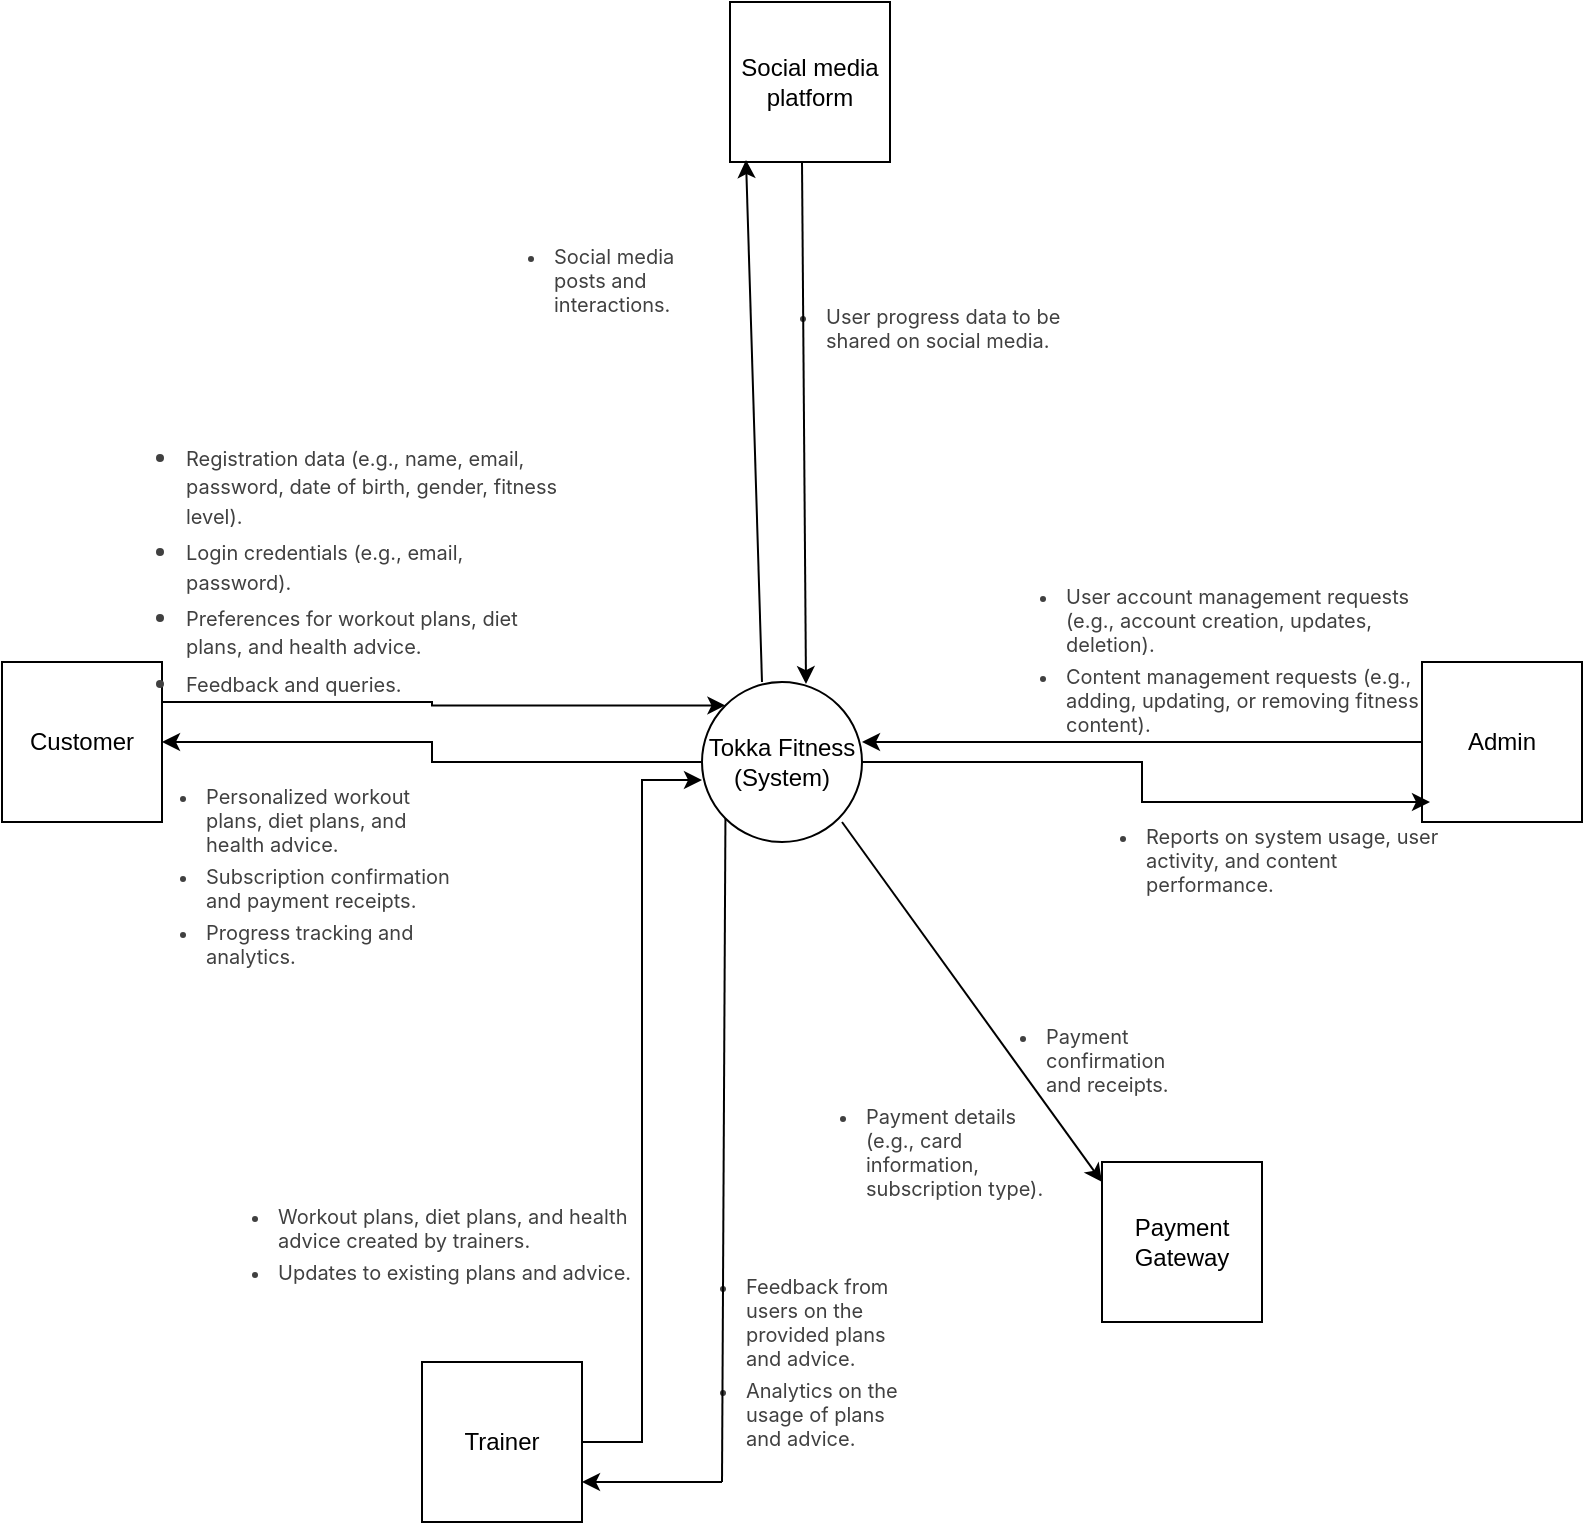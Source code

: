 <mxfile version="26.0.16">
  <diagram name="Page-1" id="M-lTWyibjt6i0ZTYDzBq">
    <mxGraphModel dx="1098" dy="820" grid="1" gridSize="10" guides="1" tooltips="1" connect="1" arrows="1" fold="1" page="1" pageScale="1" pageWidth="827" pageHeight="1169" math="0" shadow="0">
      <root>
        <mxCell id="0" />
        <mxCell id="1" parent="0" />
        <mxCell id="HyWu2Pgf14OXVm07-XL6-7" value="" style="edgeStyle=orthogonalEdgeStyle;rounded=0;orthogonalLoop=1;jettySize=auto;html=1;" edge="1" parent="1" source="HyWu2Pgf14OXVm07-XL6-1" target="HyWu2Pgf14OXVm07-XL6-6">
          <mxGeometry relative="1" as="geometry" />
        </mxCell>
        <mxCell id="HyWu2Pgf14OXVm07-XL6-1" value="Tokka Fitness&lt;div&gt;(System)&lt;/div&gt;" style="ellipse;whiteSpace=wrap;html=1;aspect=fixed;" vertex="1" parent="1">
          <mxGeometry x="360" y="380" width="80" height="80" as="geometry" />
        </mxCell>
        <mxCell id="HyWu2Pgf14OXVm07-XL6-16" style="edgeStyle=orthogonalEdgeStyle;rounded=0;orthogonalLoop=1;jettySize=auto;html=1;entryX=1;entryY=0.375;entryDx=0;entryDy=0;entryPerimeter=0;" edge="1" parent="1" source="HyWu2Pgf14OXVm07-XL6-2" target="HyWu2Pgf14OXVm07-XL6-1">
          <mxGeometry relative="1" as="geometry">
            <mxPoint x="520" y="420" as="targetPoint" />
          </mxGeometry>
        </mxCell>
        <mxCell id="HyWu2Pgf14OXVm07-XL6-2" value="Admin" style="whiteSpace=wrap;html=1;aspect=fixed;" vertex="1" parent="1">
          <mxGeometry x="720" y="370" width="80" height="80" as="geometry" />
        </mxCell>
        <mxCell id="HyWu2Pgf14OXVm07-XL6-3" value="Trainer" style="whiteSpace=wrap;html=1;aspect=fixed;" vertex="1" parent="1">
          <mxGeometry x="220" y="720" width="80" height="80" as="geometry" />
        </mxCell>
        <mxCell id="HyWu2Pgf14OXVm07-XL6-4" value="Payment Gateway" style="whiteSpace=wrap;html=1;aspect=fixed;" vertex="1" parent="1">
          <mxGeometry x="560" y="620" width="80" height="80" as="geometry" />
        </mxCell>
        <mxCell id="HyWu2Pgf14OXVm07-XL6-6" value="Customer" style="whiteSpace=wrap;html=1;aspect=fixed;" vertex="1" parent="1">
          <mxGeometry x="10" y="370" width="80" height="80" as="geometry" />
        </mxCell>
        <mxCell id="HyWu2Pgf14OXVm07-XL6-10" value="" style="edgeStyle=orthogonalEdgeStyle;rounded=0;orthogonalLoop=1;jettySize=auto;html=1;exitX=1;exitY=0.25;exitDx=0;exitDy=0;entryX=0;entryY=0;entryDx=0;entryDy=0;" edge="1" parent="1" source="HyWu2Pgf14OXVm07-XL6-6" target="HyWu2Pgf14OXVm07-XL6-1">
          <mxGeometry relative="1" as="geometry">
            <mxPoint x="225" y="380" as="sourcePoint" />
            <mxPoint x="336.716" y="391.716" as="targetPoint" />
          </mxGeometry>
        </mxCell>
        <mxCell id="HyWu2Pgf14OXVm07-XL6-17" value="&lt;ul style=&quot;margin-top: 4px; margin-bottom: 0px; padding-left: calc(var(--ds-md-zoom)*24px); color: rgb(64, 64, 64); font-family: Inter, system-ui, -apple-system, BlinkMacSystemFont, &amp;quot;Segoe UI&amp;quot;, Roboto, &amp;quot;Noto Sans&amp;quot;, Ubuntu, Cantarell, &amp;quot;Helvetica Neue&amp;quot;, Oxygen, &amp;quot;Open Sans&amp;quot;, sans-serif; font-style: normal; font-variant-ligatures: normal; font-variant-caps: normal; font-weight: 400; letter-spacing: normal; orphans: 2; text-align: left; text-indent: 0px; text-transform: none; widows: 2; word-spacing: 0px; -webkit-text-stroke-width: 0px; white-space: normal; text-decoration-thickness: initial; text-decoration-style: initial; text-decoration-color: initial;&quot;&gt;&lt;li&gt;&lt;p style=&quot;margin-top: 0px; margin-right: 0px; margin-left: 0px; line-height: var(--ds-md-line-height); margin-bottom: 0px !important;&quot;&gt;&lt;font&gt;User account management requests (e.g., account creation, updates, deletion).&lt;/font&gt;&lt;/p&gt;&lt;/li&gt;&lt;li style=&quot;margin-top: 4px;&quot;&gt;&lt;p style=&quot;margin-top: 0px; margin-right: 0px; margin-left: 0px; line-height: var(--ds-md-line-height); margin-bottom: 0px !important;&quot;&gt;&lt;font&gt;Content management requests (e.g., adding, updating, or removing fitness content).&lt;/font&gt;&lt;/p&gt;&lt;/li&gt;&lt;/ul&gt;" style="text;whiteSpace=wrap;html=1;fontSize=10;" vertex="1" parent="1">
          <mxGeometry x="540" y="320" width="180" height="90" as="geometry" />
        </mxCell>
        <mxCell id="HyWu2Pgf14OXVm07-XL6-18" value="&lt;ul style=&quot;margin-top: 4px; margin-bottom: 0px; padding-left: calc(var(--ds-md-zoom)*24px); color: rgb(64, 64, 64); font-family: Inter, system-ui, -apple-system, BlinkMacSystemFont, &amp;quot;Segoe UI&amp;quot;, Roboto, &amp;quot;Noto Sans&amp;quot;, Ubuntu, Cantarell, &amp;quot;Helvetica Neue&amp;quot;, Oxygen, &amp;quot;Open Sans&amp;quot;, sans-serif; font-style: normal; font-variant-ligatures: normal; font-variant-caps: normal; font-weight: 400; letter-spacing: normal; orphans: 2; text-align: left; text-indent: 0px; text-transform: none; widows: 2; word-spacing: 0px; -webkit-text-stroke-width: 0px; white-space: normal; text-decoration-thickness: initial; text-decoration-style: initial; text-decoration-color: initial;&quot;&gt;&lt;li style=&quot;&quot;&gt;&lt;p style=&quot;margin-top: 0px; margin-right: 0px; margin-left: 0px; line-height: var(--ds-md-line-height); margin-bottom: 0px !important;&quot;&gt;&lt;font style=&quot;font-size: 10px;&quot;&gt;Registration data (e.g., name, email, password, date of birth, gender, fitness level).&lt;/font&gt;&lt;/p&gt;&lt;/li&gt;&lt;li style=&quot;margin-top: 4px;&quot;&gt;&lt;p style=&quot;margin-top: 0px; margin-right: 0px; margin-left: 0px; line-height: var(--ds-md-line-height); margin-bottom: 0px !important;&quot;&gt;&lt;font style=&quot;font-size: 10px;&quot;&gt;Login credentials (e.g., email, password).&lt;/font&gt;&lt;/p&gt;&lt;/li&gt;&lt;li style=&quot;margin-top: 4px;&quot;&gt;&lt;p style=&quot;margin-top: 0px; margin-right: 0px; margin-left: 0px; line-height: var(--ds-md-line-height); margin-bottom: 0px !important;&quot;&gt;&lt;font style=&quot;font-size: 10px;&quot;&gt;Preferences for workout plans, diet plans, and health advice.&lt;/font&gt;&lt;/p&gt;&lt;/li&gt;&lt;li style=&quot;margin-top: 4px;&quot;&gt;&lt;p style=&quot;margin-top: 0px; margin-right: 0px; margin-left: 0px; line-height: var(--ds-md-line-height); margin-bottom: 0px !important;&quot;&gt;&lt;font style=&quot;font-size: 10px;&quot;&gt;Feedback and queries.&lt;/font&gt;&lt;/p&gt;&lt;/li&gt;&lt;/ul&gt;" style="text;whiteSpace=wrap;html=1;" vertex="1" parent="1">
          <mxGeometry x="100" y="250" width="196" height="140" as="geometry" />
        </mxCell>
        <mxCell id="HyWu2Pgf14OXVm07-XL6-19" value="&lt;ul style=&quot;margin-top: 4px; margin-bottom: 0px; padding-left: calc(var(--ds-md-zoom)*24px); color: rgb(64, 64, 64); font-family: Inter, system-ui, -apple-system, BlinkMacSystemFont, &amp;quot;Segoe UI&amp;quot;, Roboto, &amp;quot;Noto Sans&amp;quot;, Ubuntu, Cantarell, &amp;quot;Helvetica Neue&amp;quot;, Oxygen, &amp;quot;Open Sans&amp;quot;, sans-serif; font-style: normal; font-variant-ligatures: normal; font-variant-caps: normal; font-weight: 400; letter-spacing: normal; orphans: 2; text-align: left; text-indent: 0px; text-transform: none; widows: 2; word-spacing: 0px; -webkit-text-stroke-width: 0px; white-space: normal; text-decoration-thickness: initial; text-decoration-style: initial; text-decoration-color: initial;&quot;&gt;&lt;li&gt;&lt;p style=&quot;margin-top: 0px; margin-right: 0px; margin-left: 0px; line-height: var(--ds-md-line-height); margin-bottom: 0px !important;&quot;&gt;Personalized workout plans, diet plans, and health advice.&lt;/p&gt;&lt;/li&gt;&lt;li style=&quot;margin-top: 4px;&quot;&gt;&lt;p style=&quot;margin-top: 0px; margin-right: 0px; margin-left: 0px; line-height: var(--ds-md-line-height); margin-bottom: 0px !important;&quot;&gt;Subscription confirmation and payment receipts.&lt;/p&gt;&lt;/li&gt;&lt;li style=&quot;margin-top: 4px;&quot;&gt;&lt;p style=&quot;margin-top: 0px; margin-right: 0px; margin-left: 0px; line-height: var(--ds-md-line-height); margin-bottom: 0px !important;&quot;&gt;Progress tracking and analytics.&lt;/p&gt;&lt;/li&gt;&lt;/ul&gt;" style="text;whiteSpace=wrap;html=1;fontSize=10;" vertex="1" parent="1">
          <mxGeometry x="110" y="420" width="130" height="90" as="geometry" />
        </mxCell>
        <mxCell id="HyWu2Pgf14OXVm07-XL6-20" style="edgeStyle=orthogonalEdgeStyle;rounded=0;orthogonalLoop=1;jettySize=auto;html=1;entryX=0.05;entryY=0.875;entryDx=0;entryDy=0;entryPerimeter=0;" edge="1" parent="1" source="HyWu2Pgf14OXVm07-XL6-1" target="HyWu2Pgf14OXVm07-XL6-2">
          <mxGeometry relative="1" as="geometry" />
        </mxCell>
        <mxCell id="HyWu2Pgf14OXVm07-XL6-21" value="&lt;ul style=&quot;margin-top: 4px; margin-bottom: 0px; padding-left: calc(var(--ds-md-zoom)*24px); color: rgb(64, 64, 64); font-family: Inter, system-ui, -apple-system, BlinkMacSystemFont, &amp;quot;Segoe UI&amp;quot;, Roboto, &amp;quot;Noto Sans&amp;quot;, Ubuntu, Cantarell, &amp;quot;Helvetica Neue&amp;quot;, Oxygen, &amp;quot;Open Sans&amp;quot;, sans-serif; font-style: normal; font-variant-ligatures: normal; font-variant-caps: normal; font-weight: 400; letter-spacing: normal; orphans: 2; text-align: left; text-indent: 0px; text-transform: none; widows: 2; word-spacing: 0px; -webkit-text-stroke-width: 0px; white-space: normal; text-decoration-thickness: initial; text-decoration-style: initial; text-decoration-color: initial;&quot;&gt;&lt;li&gt;&lt;p style=&quot;margin-top: 0px; margin-right: 0px; margin-left: 0px; line-height: var(--ds-md-line-height); margin-bottom: 0px !important;&quot;&gt;Reports on system usage, user activity, and content performance.&lt;/p&gt;&lt;/li&gt;&lt;/ul&gt;" style="text;whiteSpace=wrap;html=1;fontSize=10;" vertex="1" parent="1">
          <mxGeometry x="580" y="440" width="150" height="60" as="geometry" />
        </mxCell>
        <mxCell id="HyWu2Pgf14OXVm07-XL6-22" style="edgeStyle=orthogonalEdgeStyle;rounded=0;orthogonalLoop=1;jettySize=auto;html=1;entryX=0;entryY=0.613;entryDx=0;entryDy=0;entryPerimeter=0;" edge="1" parent="1" source="HyWu2Pgf14OXVm07-XL6-3" target="HyWu2Pgf14OXVm07-XL6-1">
          <mxGeometry relative="1" as="geometry" />
        </mxCell>
        <mxCell id="HyWu2Pgf14OXVm07-XL6-23" value="&lt;ul style=&quot;margin-top: 4px; margin-bottom: 0px; padding-left: calc(var(--ds-md-zoom)*24px); color: rgb(64, 64, 64); font-family: Inter, system-ui, -apple-system, BlinkMacSystemFont, &amp;quot;Segoe UI&amp;quot;, Roboto, &amp;quot;Noto Sans&amp;quot;, Ubuntu, Cantarell, &amp;quot;Helvetica Neue&amp;quot;, Oxygen, &amp;quot;Open Sans&amp;quot;, sans-serif; font-style: normal; font-variant-ligatures: normal; font-variant-caps: normal; font-weight: 400; letter-spacing: normal; orphans: 2; text-align: left; text-indent: 0px; text-transform: none; widows: 2; word-spacing: 0px; -webkit-text-stroke-width: 0px; white-space: normal; text-decoration-thickness: initial; text-decoration-style: initial; text-decoration-color: initial;&quot;&gt;&lt;li&gt;&lt;p style=&quot;margin-top: 0px; margin-right: 0px; margin-left: 0px; line-height: var(--ds-md-line-height); margin-bottom: 0px !important;&quot;&gt;Workout plans, diet plans, and health advice created by trainers.&lt;/p&gt;&lt;/li&gt;&lt;li style=&quot;margin-top: 4px;&quot;&gt;&lt;p style=&quot;margin-top: 0px; margin-right: 0px; margin-left: 0px; line-height: var(--ds-md-line-height); margin-bottom: 0px !important;&quot;&gt;Updates to existing plans and advice.&lt;/p&gt;&lt;/li&gt;&lt;/ul&gt;" style="text;whiteSpace=wrap;html=1;fontSize=10;" vertex="1" parent="1">
          <mxGeometry x="146" y="630" width="180" height="70" as="geometry" />
        </mxCell>
        <mxCell id="HyWu2Pgf14OXVm07-XL6-25" value="&lt;ul style=&quot;margin-top: 4px; margin-bottom: 0px; padding-left: calc(var(--ds-md-zoom)*24px); color: rgb(64, 64, 64); font-family: Inter, system-ui, -apple-system, BlinkMacSystemFont, &amp;quot;Segoe UI&amp;quot;, Roboto, &amp;quot;Noto Sans&amp;quot;, Ubuntu, Cantarell, &amp;quot;Helvetica Neue&amp;quot;, Oxygen, &amp;quot;Open Sans&amp;quot;, sans-serif; font-style: normal; font-variant-ligatures: normal; font-variant-caps: normal; font-weight: 400; letter-spacing: normal; orphans: 2; text-align: left; text-indent: 0px; text-transform: none; widows: 2; word-spacing: 0px; -webkit-text-stroke-width: 0px; white-space: normal; text-decoration-thickness: initial; text-decoration-style: initial; text-decoration-color: initial;&quot;&gt;&lt;li&gt;&lt;p style=&quot;margin-top: 0px; margin-right: 0px; margin-left: 0px; line-height: var(--ds-md-line-height); margin-bottom: 0px !important;&quot;&gt;Feedback from users on the provided plans and advice.&lt;/p&gt;&lt;/li&gt;&lt;li style=&quot;margin-top: 4px;&quot;&gt;&lt;p style=&quot;margin-top: 0px; margin-right: 0px; margin-left: 0px; line-height: var(--ds-md-line-height); margin-bottom: 0px !important;&quot;&gt;Analytics on the usage of plans and advice.&lt;/p&gt;&lt;/li&gt;&lt;/ul&gt;" style="text;whiteSpace=wrap;html=1;fontSize=10;" vertex="1" parent="1">
          <mxGeometry x="380" y="665" width="80" height="100" as="geometry" />
        </mxCell>
        <mxCell id="HyWu2Pgf14OXVm07-XL6-29" value="" style="endArrow=none;html=1;rounded=0;entryX=0;entryY=1;entryDx=0;entryDy=0;" edge="1" parent="1" target="HyWu2Pgf14OXVm07-XL6-1">
          <mxGeometry width="50" height="50" relative="1" as="geometry">
            <mxPoint x="370" y="780" as="sourcePoint" />
            <mxPoint x="370" y="440" as="targetPoint" />
          </mxGeometry>
        </mxCell>
        <mxCell id="HyWu2Pgf14OXVm07-XL6-30" value="" style="endArrow=classic;html=1;rounded=0;entryX=1;entryY=0.75;entryDx=0;entryDy=0;" edge="1" parent="1" target="HyWu2Pgf14OXVm07-XL6-3">
          <mxGeometry width="50" height="50" relative="1" as="geometry">
            <mxPoint x="370" y="780" as="sourcePoint" />
            <mxPoint x="420" y="730" as="targetPoint" />
          </mxGeometry>
        </mxCell>
        <mxCell id="HyWu2Pgf14OXVm07-XL6-31" value="" style="endArrow=classic;html=1;rounded=0;entryX=0;entryY=0.125;entryDx=0;entryDy=0;entryPerimeter=0;" edge="1" parent="1" target="HyWu2Pgf14OXVm07-XL6-4">
          <mxGeometry width="50" height="50" relative="1" as="geometry">
            <mxPoint x="430" y="450" as="sourcePoint" />
            <mxPoint x="480" y="400" as="targetPoint" />
          </mxGeometry>
        </mxCell>
        <mxCell id="HyWu2Pgf14OXVm07-XL6-32" value="&lt;ul style=&quot;margin-top: 4px; margin-bottom: 0px; padding-left: calc(var(--ds-md-zoom)*24px); color: rgb(64, 64, 64); font-family: Inter, system-ui, -apple-system, BlinkMacSystemFont, &amp;quot;Segoe UI&amp;quot;, Roboto, &amp;quot;Noto Sans&amp;quot;, Ubuntu, Cantarell, &amp;quot;Helvetica Neue&amp;quot;, Oxygen, &amp;quot;Open Sans&amp;quot;, sans-serif; font-style: normal; font-variant-ligatures: normal; font-variant-caps: normal; font-weight: 400; letter-spacing: normal; orphans: 2; text-align: left; text-indent: 0px; text-transform: none; widows: 2; word-spacing: 0px; -webkit-text-stroke-width: 0px; white-space: normal; text-decoration-thickness: initial; text-decoration-style: initial; text-decoration-color: initial;&quot;&gt;&lt;li&gt;&lt;p style=&quot;margin-top: 0px; margin-right: 0px; margin-left: 0px; line-height: var(--ds-md-line-height); margin-bottom: 0px !important;&quot;&gt;Payment confirmation and receipts.&lt;/p&gt;&lt;/li&gt;&lt;/ul&gt;" style="text;whiteSpace=wrap;html=1;fontSize=10;" vertex="1" parent="1">
          <mxGeometry x="530" y="540" width="75" height="50" as="geometry" />
        </mxCell>
        <mxCell id="HyWu2Pgf14OXVm07-XL6-33" value="&lt;ul style=&quot;margin-top: 4px; margin-bottom: 0px; padding-left: calc(var(--ds-md-zoom)*24px); color: rgb(64, 64, 64); font-family: Inter, system-ui, -apple-system, BlinkMacSystemFont, &amp;quot;Segoe UI&amp;quot;, Roboto, &amp;quot;Noto Sans&amp;quot;, Ubuntu, Cantarell, &amp;quot;Helvetica Neue&amp;quot;, Oxygen, &amp;quot;Open Sans&amp;quot;, sans-serif; font-style: normal; font-variant-ligatures: normal; font-variant-caps: normal; font-weight: 400; letter-spacing: normal; orphans: 2; text-align: left; text-indent: 0px; text-transform: none; widows: 2; word-spacing: 0px; -webkit-text-stroke-width: 0px; white-space: normal; text-decoration-thickness: initial; text-decoration-style: initial; text-decoration-color: initial;&quot;&gt;&lt;li&gt;&lt;p style=&quot;margin-top: 0px; margin-right: 0px; margin-left: 0px; line-height: var(--ds-md-line-height); margin-bottom: 0px !important;&quot;&gt;Payment details (e.g., card information, subscription type).&lt;/p&gt;&lt;/li&gt;&lt;/ul&gt;" style="text;whiteSpace=wrap;html=1;fontSize=10;" vertex="1" parent="1">
          <mxGeometry x="440" y="580" width="100" height="50" as="geometry" />
        </mxCell>
        <mxCell id="HyWu2Pgf14OXVm07-XL6-34" value="Social media platform" style="whiteSpace=wrap;html=1;aspect=fixed;" vertex="1" parent="1">
          <mxGeometry x="374" y="40" width="80" height="80" as="geometry" />
        </mxCell>
        <mxCell id="HyWu2Pgf14OXVm07-XL6-35" value="" style="endArrow=classic;html=1;rounded=0;entryX=0.1;entryY=0.988;entryDx=0;entryDy=0;entryPerimeter=0;" edge="1" parent="1" target="HyWu2Pgf14OXVm07-XL6-34">
          <mxGeometry width="50" height="50" relative="1" as="geometry">
            <mxPoint x="390" y="380" as="sourcePoint" />
            <mxPoint x="440" y="330" as="targetPoint" />
          </mxGeometry>
        </mxCell>
        <mxCell id="HyWu2Pgf14OXVm07-XL6-36" value="&lt;ul style=&quot;margin-top: 4px; margin-bottom: 0px; padding-left: calc(var(--ds-md-zoom)*24px); color: rgb(64, 64, 64); font-family: Inter, system-ui, -apple-system, BlinkMacSystemFont, &amp;quot;Segoe UI&amp;quot;, Roboto, &amp;quot;Noto Sans&amp;quot;, Ubuntu, Cantarell, &amp;quot;Helvetica Neue&amp;quot;, Oxygen, &amp;quot;Open Sans&amp;quot;, sans-serif; font-style: normal; font-variant-ligatures: normal; font-variant-caps: normal; font-weight: 400; letter-spacing: normal; orphans: 2; text-align: left; text-indent: 0px; text-transform: none; widows: 2; word-spacing: 0px; -webkit-text-stroke-width: 0px; white-space: normal; text-decoration-thickness: initial; text-decoration-style: initial; text-decoration-color: initial;&quot;&gt;&lt;li&gt;&lt;p style=&quot;margin-top: 0px; margin-right: 0px; margin-left: 0px; line-height: var(--ds-md-line-height); margin-bottom: 0px !important;&quot;&gt;Social media posts and interactions.&lt;/p&gt;&lt;/li&gt;&lt;/ul&gt;" style="text;whiteSpace=wrap;html=1;fontSize=10;" vertex="1" parent="1">
          <mxGeometry x="284" y="150" width="90" height="50" as="geometry" />
        </mxCell>
        <mxCell id="HyWu2Pgf14OXVm07-XL6-37" value="&lt;ul style=&quot;margin-top: 4px; margin-bottom: 0px; padding-left: calc(var(--ds-md-zoom)*24px); color: rgb(64, 64, 64); font-family: Inter, system-ui, -apple-system, BlinkMacSystemFont, &amp;quot;Segoe UI&amp;quot;, Roboto, &amp;quot;Noto Sans&amp;quot;, Ubuntu, Cantarell, &amp;quot;Helvetica Neue&amp;quot;, Oxygen, &amp;quot;Open Sans&amp;quot;, sans-serif; font-style: normal; font-variant-ligatures: normal; font-variant-caps: normal; font-weight: 400; letter-spacing: normal; orphans: 2; text-align: left; text-indent: 0px; text-transform: none; widows: 2; word-spacing: 0px; -webkit-text-stroke-width: 0px; white-space: normal; text-decoration-thickness: initial; text-decoration-style: initial; text-decoration-color: initial;&quot;&gt;&lt;li&gt;&lt;p style=&quot;margin-top: 0px; margin-right: 0px; margin-left: 0px; line-height: var(--ds-md-line-height); margin-bottom: 0px !important;&quot;&gt;User progress data to be shared on social media.&lt;/p&gt;&lt;/li&gt;&lt;/ul&gt;" style="text;whiteSpace=wrap;html=1;fontSize=10;" vertex="1" parent="1">
          <mxGeometry x="420" y="180" width="120" height="50" as="geometry" />
        </mxCell>
        <mxCell id="HyWu2Pgf14OXVm07-XL6-38" value="" style="endArrow=classic;html=1;rounded=0;entryX=0.65;entryY=0.013;entryDx=0;entryDy=0;entryPerimeter=0;" edge="1" parent="1" target="HyWu2Pgf14OXVm07-XL6-1">
          <mxGeometry width="50" height="50" relative="1" as="geometry">
            <mxPoint x="410" y="120" as="sourcePoint" />
            <mxPoint x="460" y="70" as="targetPoint" />
          </mxGeometry>
        </mxCell>
      </root>
    </mxGraphModel>
  </diagram>
</mxfile>
